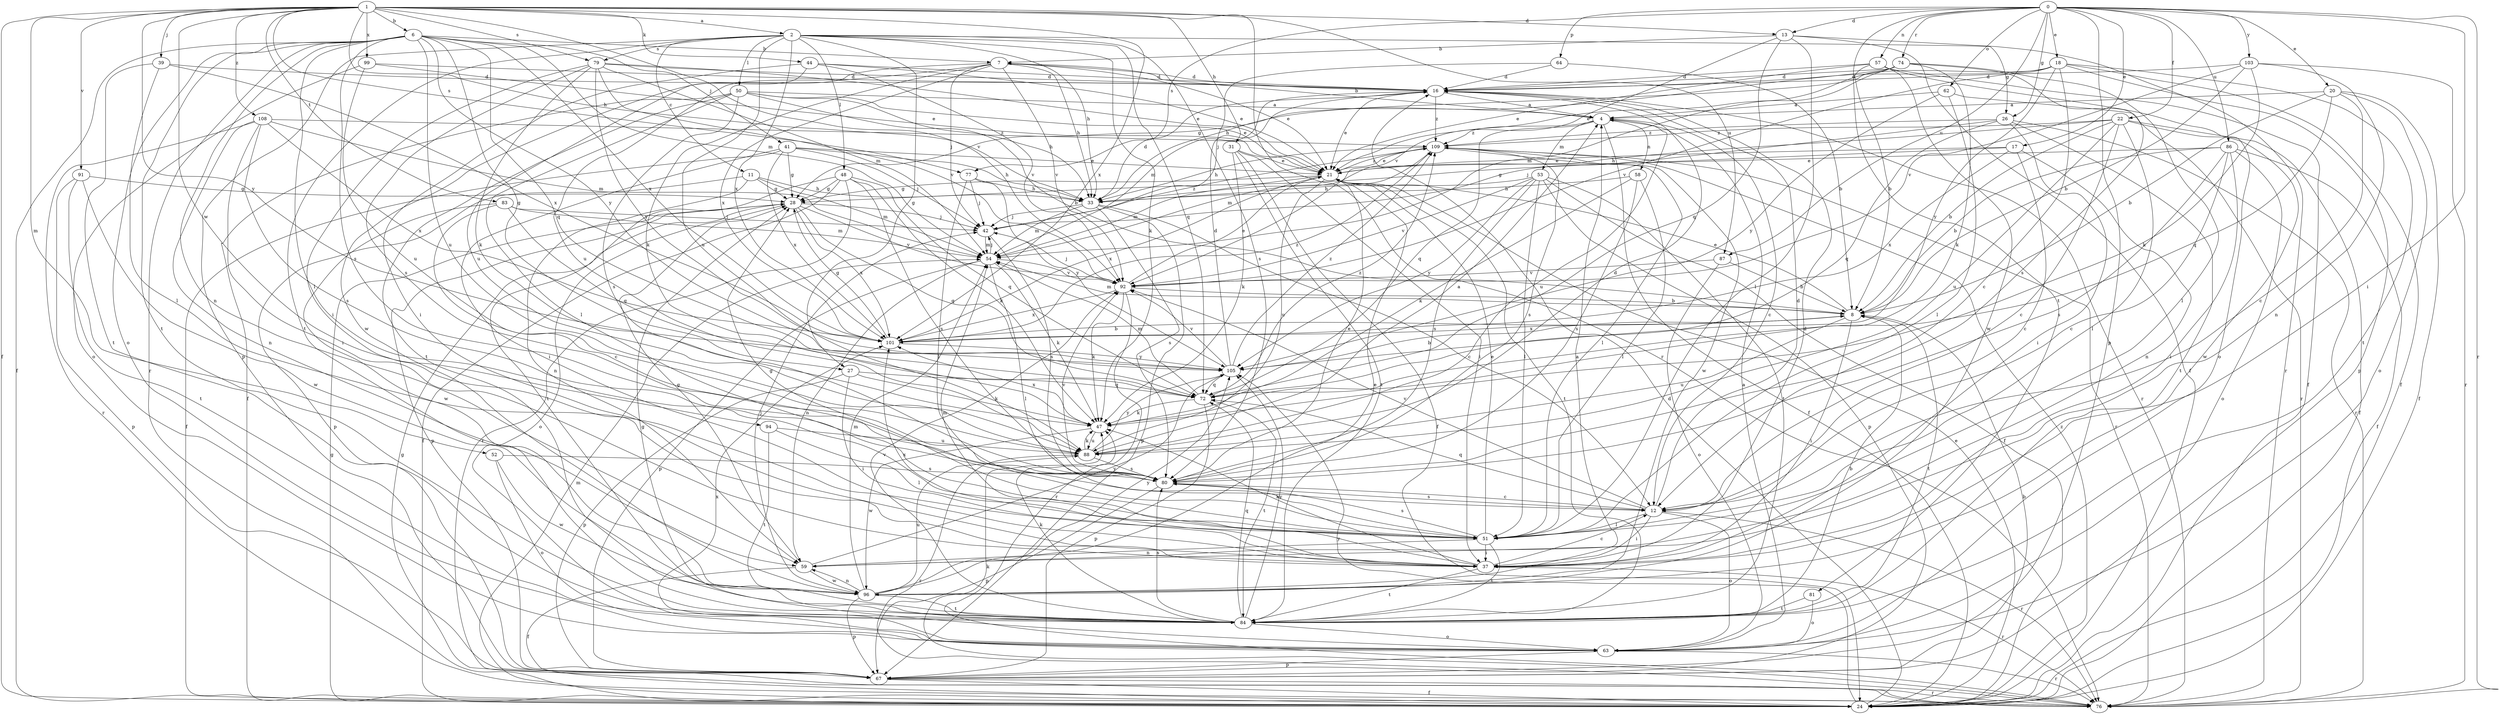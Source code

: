 strict digraph  {
0;
1;
2;
4;
6;
7;
8;
11;
12;
13;
16;
17;
18;
20;
21;
22;
24;
26;
27;
28;
31;
33;
37;
39;
41;
42;
44;
47;
48;
50;
51;
52;
53;
54;
57;
58;
59;
62;
63;
64;
67;
72;
74;
76;
77;
79;
80;
81;
83;
84;
86;
87;
88;
91;
92;
94;
96;
99;
101;
103;
105;
108;
109;
0 -> 13  [label=d];
0 -> 17  [label=e];
0 -> 18  [label=e];
0 -> 20  [label=e];
0 -> 22  [label=f];
0 -> 26  [label=g];
0 -> 37  [label=i];
0 -> 57  [label=n];
0 -> 62  [label=o];
0 -> 64  [label=p];
0 -> 67  [label=p];
0 -> 74  [label=r];
0 -> 76  [label=r];
0 -> 77  [label=s];
0 -> 81  [label=t];
0 -> 86  [label=u];
0 -> 87  [label=u];
0 -> 103  [label=y];
1 -> 2  [label=a];
1 -> 6  [label=b];
1 -> 13  [label=d];
1 -> 24  [label=f];
1 -> 31  [label=h];
1 -> 33  [label=h];
1 -> 39  [label=j];
1 -> 44  [label=k];
1 -> 52  [label=m];
1 -> 76  [label=r];
1 -> 77  [label=s];
1 -> 79  [label=s];
1 -> 83  [label=t];
1 -> 87  [label=u];
1 -> 91  [label=v];
1 -> 92  [label=v];
1 -> 94  [label=w];
1 -> 99  [label=x];
1 -> 101  [label=x];
1 -> 105  [label=y];
1 -> 108  [label=z];
2 -> 11  [label=c];
2 -> 26  [label=g];
2 -> 27  [label=g];
2 -> 33  [label=h];
2 -> 47  [label=k];
2 -> 48  [label=l];
2 -> 50  [label=l];
2 -> 67  [label=p];
2 -> 72  [label=q];
2 -> 79  [label=s];
2 -> 80  [label=s];
2 -> 84  [label=t];
2 -> 88  [label=u];
2 -> 101  [label=x];
4 -> 7  [label=b];
4 -> 12  [label=c];
4 -> 24  [label=f];
4 -> 53  [label=m];
4 -> 58  [label=n];
4 -> 72  [label=q];
4 -> 88  [label=u];
4 -> 109  [label=z];
6 -> 7  [label=b];
6 -> 24  [label=f];
6 -> 27  [label=g];
6 -> 41  [label=j];
6 -> 51  [label=l];
6 -> 54  [label=m];
6 -> 59  [label=n];
6 -> 63  [label=o];
6 -> 72  [label=q];
6 -> 76  [label=r];
6 -> 80  [label=s];
6 -> 84  [label=t];
6 -> 88  [label=u];
6 -> 101  [label=x];
6 -> 105  [label=y];
7 -> 16  [label=d];
7 -> 21  [label=e];
7 -> 33  [label=h];
7 -> 42  [label=j];
7 -> 47  [label=k];
7 -> 88  [label=u];
7 -> 92  [label=v];
7 -> 96  [label=w];
7 -> 101  [label=x];
8 -> 21  [label=e];
8 -> 37  [label=i];
8 -> 54  [label=m];
8 -> 84  [label=t];
8 -> 88  [label=u];
8 -> 101  [label=x];
11 -> 28  [label=g];
11 -> 33  [label=h];
11 -> 54  [label=m];
11 -> 59  [label=n];
11 -> 67  [label=p];
12 -> 16  [label=d];
12 -> 37  [label=i];
12 -> 51  [label=l];
12 -> 63  [label=o];
12 -> 72  [label=q];
12 -> 76  [label=r];
12 -> 80  [label=s];
12 -> 92  [label=v];
13 -> 7  [label=b];
13 -> 24  [label=f];
13 -> 51  [label=l];
13 -> 72  [label=q];
13 -> 76  [label=r];
13 -> 92  [label=v];
16 -> 4  [label=a];
16 -> 21  [label=e];
16 -> 54  [label=m];
16 -> 76  [label=r];
16 -> 109  [label=z];
17 -> 12  [label=c];
17 -> 21  [label=e];
17 -> 28  [label=g];
17 -> 59  [label=n];
17 -> 101  [label=x];
18 -> 12  [label=c];
18 -> 16  [label=d];
18 -> 24  [label=f];
18 -> 28  [label=g];
18 -> 67  [label=p];
18 -> 84  [label=t];
18 -> 92  [label=v];
18 -> 105  [label=y];
20 -> 4  [label=a];
20 -> 8  [label=b];
20 -> 12  [label=c];
20 -> 24  [label=f];
20 -> 63  [label=o];
20 -> 72  [label=q];
21 -> 28  [label=g];
21 -> 54  [label=m];
21 -> 84  [label=t];
21 -> 88  [label=u];
21 -> 101  [label=x];
21 -> 109  [label=z];
22 -> 8  [label=b];
22 -> 12  [label=c];
22 -> 24  [label=f];
22 -> 33  [label=h];
22 -> 51  [label=l];
22 -> 88  [label=u];
22 -> 96  [label=w];
22 -> 109  [label=z];
24 -> 16  [label=d];
24 -> 21  [label=e];
24 -> 28  [label=g];
24 -> 54  [label=m];
24 -> 105  [label=y];
24 -> 109  [label=z];
26 -> 37  [label=i];
26 -> 42  [label=j];
26 -> 72  [label=q];
26 -> 76  [label=r];
26 -> 84  [label=t];
26 -> 109  [label=z];
27 -> 37  [label=i];
27 -> 47  [label=k];
27 -> 67  [label=p];
27 -> 72  [label=q];
28 -> 42  [label=j];
28 -> 63  [label=o];
28 -> 67  [label=p];
28 -> 72  [label=q];
28 -> 92  [label=v];
28 -> 101  [label=x];
31 -> 21  [label=e];
31 -> 24  [label=f];
31 -> 37  [label=i];
31 -> 47  [label=k];
31 -> 84  [label=t];
33 -> 12  [label=c];
33 -> 16  [label=d];
33 -> 42  [label=j];
33 -> 54  [label=m];
33 -> 67  [label=p];
33 -> 80  [label=s];
37 -> 12  [label=c];
37 -> 16  [label=d];
37 -> 47  [label=k];
37 -> 54  [label=m];
37 -> 76  [label=r];
37 -> 84  [label=t];
37 -> 101  [label=x];
39 -> 16  [label=d];
39 -> 51  [label=l];
39 -> 84  [label=t];
39 -> 101  [label=x];
41 -> 21  [label=e];
41 -> 24  [label=f];
41 -> 28  [label=g];
41 -> 33  [label=h];
41 -> 37  [label=i];
41 -> 42  [label=j];
41 -> 101  [label=x];
42 -> 54  [label=m];
42 -> 80  [label=s];
42 -> 109  [label=z];
44 -> 16  [label=d];
44 -> 21  [label=e];
44 -> 37  [label=i];
44 -> 88  [label=u];
44 -> 92  [label=v];
47 -> 88  [label=u];
47 -> 96  [label=w];
47 -> 101  [label=x];
48 -> 24  [label=f];
48 -> 28  [label=g];
48 -> 47  [label=k];
48 -> 72  [label=q];
48 -> 76  [label=r];
48 -> 80  [label=s];
48 -> 84  [label=t];
50 -> 4  [label=a];
50 -> 8  [label=b];
50 -> 21  [label=e];
50 -> 24  [label=f];
50 -> 33  [label=h];
50 -> 51  [label=l];
50 -> 80  [label=s];
50 -> 84  [label=t];
51 -> 21  [label=e];
51 -> 28  [label=g];
51 -> 37  [label=i];
51 -> 59  [label=n];
51 -> 80  [label=s];
51 -> 84  [label=t];
52 -> 63  [label=o];
52 -> 80  [label=s];
52 -> 96  [label=w];
53 -> 24  [label=f];
53 -> 33  [label=h];
53 -> 51  [label=l];
53 -> 67  [label=p];
53 -> 80  [label=s];
53 -> 84  [label=t];
53 -> 92  [label=v];
53 -> 105  [label=y];
54 -> 42  [label=j];
54 -> 47  [label=k];
54 -> 51  [label=l];
54 -> 59  [label=n];
54 -> 67  [label=p];
54 -> 92  [label=v];
57 -> 8  [label=b];
57 -> 16  [label=d];
57 -> 21  [label=e];
57 -> 24  [label=f];
57 -> 63  [label=o];
57 -> 96  [label=w];
58 -> 33  [label=h];
58 -> 47  [label=k];
58 -> 51  [label=l];
58 -> 80  [label=s];
59 -> 24  [label=f];
59 -> 28  [label=g];
59 -> 96  [label=w];
59 -> 105  [label=y];
62 -> 4  [label=a];
62 -> 51  [label=l];
62 -> 76  [label=r];
62 -> 105  [label=y];
63 -> 4  [label=a];
63 -> 28  [label=g];
63 -> 67  [label=p];
63 -> 76  [label=r];
63 -> 101  [label=x];
64 -> 8  [label=b];
64 -> 16  [label=d];
64 -> 42  [label=j];
67 -> 8  [label=b];
67 -> 24  [label=f];
67 -> 76  [label=r];
72 -> 47  [label=k];
72 -> 54  [label=m];
72 -> 67  [label=p];
72 -> 84  [label=t];
72 -> 109  [label=z];
74 -> 16  [label=d];
74 -> 21  [label=e];
74 -> 33  [label=h];
74 -> 47  [label=k];
74 -> 51  [label=l];
74 -> 54  [label=m];
74 -> 80  [label=s];
76 -> 28  [label=g];
76 -> 47  [label=k];
77 -> 33  [label=h];
77 -> 42  [label=j];
77 -> 51  [label=l];
77 -> 105  [label=y];
79 -> 16  [label=d];
79 -> 21  [label=e];
79 -> 37  [label=i];
79 -> 47  [label=k];
79 -> 54  [label=m];
79 -> 80  [label=s];
79 -> 92  [label=v];
79 -> 105  [label=y];
80 -> 12  [label=c];
80 -> 21  [label=e];
80 -> 67  [label=p];
80 -> 92  [label=v];
81 -> 63  [label=o];
81 -> 84  [label=t];
83 -> 12  [label=c];
83 -> 42  [label=j];
83 -> 54  [label=m];
83 -> 72  [label=q];
83 -> 96  [label=w];
84 -> 8  [label=b];
84 -> 47  [label=k];
84 -> 63  [label=o];
84 -> 72  [label=q];
84 -> 80  [label=s];
84 -> 92  [label=v];
84 -> 105  [label=y];
86 -> 8  [label=b];
86 -> 12  [label=c];
86 -> 21  [label=e];
86 -> 24  [label=f];
86 -> 37  [label=i];
86 -> 63  [label=o];
86 -> 80  [label=s];
87 -> 8  [label=b];
87 -> 63  [label=o];
87 -> 92  [label=v];
88 -> 4  [label=a];
88 -> 16  [label=d];
88 -> 47  [label=k];
88 -> 76  [label=r];
88 -> 80  [label=s];
88 -> 105  [label=y];
91 -> 28  [label=g];
91 -> 67  [label=p];
91 -> 84  [label=t];
91 -> 96  [label=w];
92 -> 8  [label=b];
92 -> 21  [label=e];
92 -> 42  [label=j];
92 -> 47  [label=k];
92 -> 76  [label=r];
92 -> 101  [label=x];
94 -> 51  [label=l];
94 -> 84  [label=t];
94 -> 88  [label=u];
96 -> 4  [label=a];
96 -> 21  [label=e];
96 -> 42  [label=j];
96 -> 54  [label=m];
96 -> 59  [label=n];
96 -> 67  [label=p];
96 -> 84  [label=t];
96 -> 88  [label=u];
96 -> 105  [label=y];
99 -> 16  [label=d];
99 -> 21  [label=e];
99 -> 63  [label=o];
99 -> 88  [label=u];
101 -> 8  [label=b];
101 -> 28  [label=g];
101 -> 105  [label=y];
101 -> 109  [label=z];
103 -> 8  [label=b];
103 -> 16  [label=d];
103 -> 47  [label=k];
103 -> 59  [label=n];
103 -> 76  [label=r];
103 -> 92  [label=v];
105 -> 8  [label=b];
105 -> 16  [label=d];
105 -> 72  [label=q];
105 -> 92  [label=v];
105 -> 109  [label=z];
108 -> 37  [label=i];
108 -> 54  [label=m];
108 -> 59  [label=n];
108 -> 76  [label=r];
108 -> 80  [label=s];
108 -> 101  [label=x];
108 -> 109  [label=z];
109 -> 21  [label=e];
109 -> 33  [label=h];
109 -> 51  [label=l];
109 -> 54  [label=m];
109 -> 76  [label=r];
109 -> 80  [label=s];
109 -> 96  [label=w];
}
